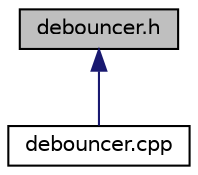 digraph "debouncer.h"
{
 // LATEX_PDF_SIZE
  edge [fontname="Helvetica",fontsize="10",labelfontname="Helvetica",labelfontsize="10"];
  node [fontname="Helvetica",fontsize="10",shape=record];
  Node1 [label="debouncer.h",height=0.2,width=0.4,color="black", fillcolor="grey75", style="filled", fontcolor="black",tooltip="File containing the header for a class that implements a debouncer program."];
  Node1 -> Node2 [dir="back",color="midnightblue",fontsize="10",style="solid"];
  Node2 [label="debouncer.cpp",height=0.2,width=0.4,color="black", fillcolor="white", style="filled",URL="$debouncer_8cpp.html",tooltip="File containing a debouncer class and its methods."];
}
